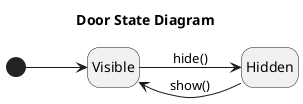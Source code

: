 @startuml door
left to right direction
title Door State Diagram
hide empty description

[*] --> Visible
Visible --> Hidden : hide()
Hidden --> Visible : show()
@enduml